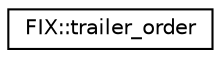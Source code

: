 digraph "Graphical Class Hierarchy"
{
  edge [fontname="Helvetica",fontsize="10",labelfontname="Helvetica",labelfontsize="10"];
  node [fontname="Helvetica",fontsize="10",shape=record];
  rankdir="LR";
  Node0 [label="FIX::trailer_order",height=0.2,width=0.4,color="black", fillcolor="white", style="filled",URL="$struct_f_i_x_1_1trailer__order.html",tooltip="Sorts fields in correct trailer order. "];
}

